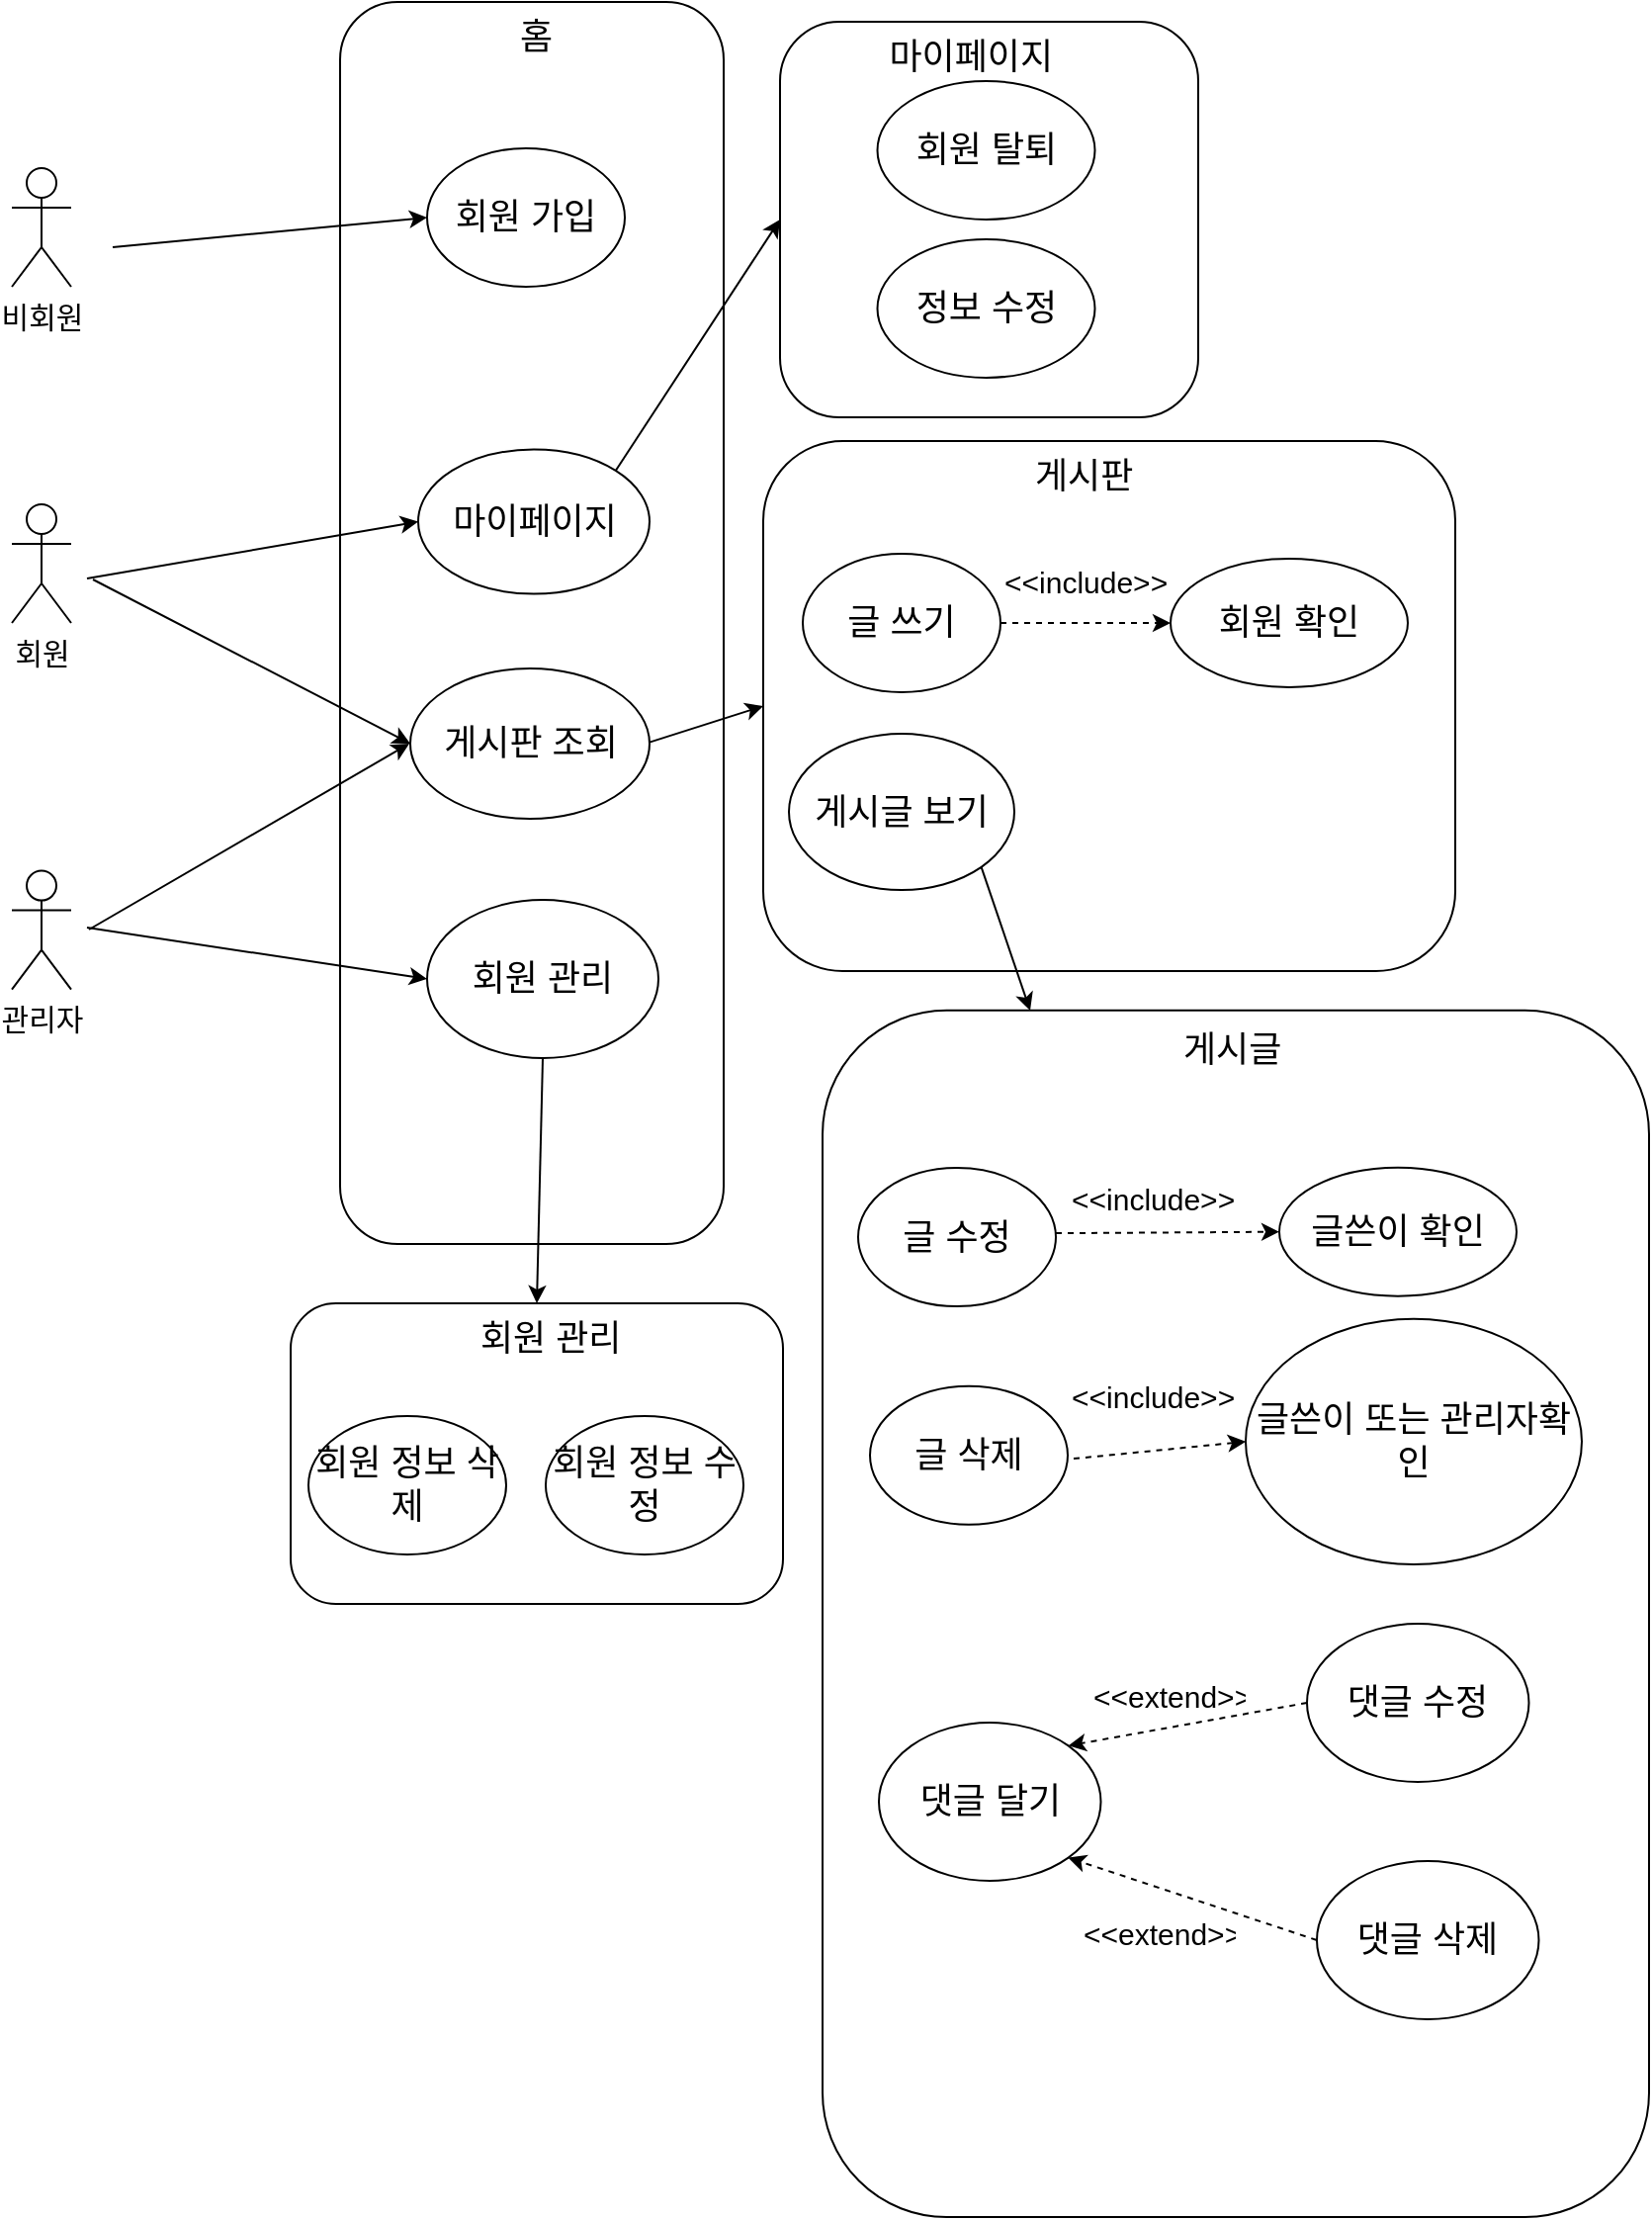 <mxfile version="14.9.0" type="device"><diagram id="GB9T--L_dNbWzZJ_5ozk" name="Page-1"><mxGraphModel dx="2031" dy="1134" grid="1" gridSize="10" guides="1" tooltips="1" connect="1" arrows="1" fold="1" page="1" pageScale="1" pageWidth="827" pageHeight="1169" math="0" shadow="0"><root><mxCell id="0"/><mxCell id="1" parent="0"/><mxCell id="w_QBrH9oaqjhXR-4YzXq-1" value="&lt;font style=&quot;font-size: 15px&quot;&gt;비회원&lt;/font&gt;" style="shape=umlActor;verticalLabelPosition=bottom;verticalAlign=top;html=1;outlineConnect=0;" vertex="1" parent="1"><mxGeometry x="60" y="283.996" width="30" height="60" as="geometry"/></mxCell><mxCell id="w_QBrH9oaqjhXR-4YzXq-2" value="&lt;font style=&quot;font-size: 15px&quot;&gt;회원&lt;/font&gt;" style="shape=umlActor;verticalLabelPosition=bottom;verticalAlign=top;html=1;outlineConnect=0;" vertex="1" parent="1"><mxGeometry x="60" y="453.996" width="30" height="60" as="geometry"/></mxCell><mxCell id="w_QBrH9oaqjhXR-4YzXq-3" value="&lt;font style=&quot;font-size: 15px&quot;&gt;관리자&lt;/font&gt;" style="shape=umlActor;verticalLabelPosition=bottom;verticalAlign=top;html=1;outlineConnect=0;" vertex="1" parent="1"><mxGeometry x="60" y="639.286" width="30" height="60" as="geometry"/></mxCell><mxCell id="w_QBrH9oaqjhXR-4YzXq-4" value="" style="rounded=1;whiteSpace=wrap;html=1;" vertex="1" parent="1"><mxGeometry x="226" y="200" width="194" height="628" as="geometry"/></mxCell><mxCell id="w_QBrH9oaqjhXR-4YzXq-5" value="홈" style="text;strokeColor=none;fillColor=none;align=left;verticalAlign=top;spacingLeft=4;spacingRight=4;overflow=hidden;rotatable=0;points=[[0,0.5],[1,0.5]];portConstraint=eastwest;fontSize=18;" vertex="1" parent="1"><mxGeometry x="311" y="200" width="35" height="40" as="geometry"/></mxCell><mxCell id="w_QBrH9oaqjhXR-4YzXq-6" value="" style="rounded=1;whiteSpace=wrap;html=1;" vertex="1" parent="1"><mxGeometry x="440" y="422" width="350" height="268" as="geometry"/></mxCell><mxCell id="w_QBrH9oaqjhXR-4YzXq-7" value="게시판" style="text;strokeColor=none;fillColor=none;align=left;verticalAlign=top;spacingLeft=4;spacingRight=4;overflow=hidden;rotatable=0;points=[[0,0.5],[1,0.5]];portConstraint=eastwest;fontSize=18;" vertex="1" parent="1"><mxGeometry x="571.5" y="421.996" width="65" height="40" as="geometry"/></mxCell><mxCell id="w_QBrH9oaqjhXR-4YzXq-8" value="" style="rounded=1;whiteSpace=wrap;html=1;" vertex="1" parent="1"><mxGeometry x="201" y="858" width="249" height="152" as="geometry"/></mxCell><mxCell id="w_QBrH9oaqjhXR-4YzXq-9" value="회원 관리" style="text;strokeColor=none;fillColor=none;align=left;verticalAlign=top;spacingLeft=4;spacingRight=4;overflow=hidden;rotatable=0;points=[[0,0.5],[1,0.5]];portConstraint=eastwest;fontSize=18;" vertex="1" parent="1"><mxGeometry x="291" y="858" width="96" height="38.71" as="geometry"/></mxCell><mxCell id="w_QBrH9oaqjhXR-4YzXq-10" value="" style="rounded=1;whiteSpace=wrap;html=1;" vertex="1" parent="1"><mxGeometry x="448.5" y="210" width="211.5" height="200" as="geometry"/></mxCell><mxCell id="w_QBrH9oaqjhXR-4YzXq-11" value="마이페이지" style="text;strokeColor=none;fillColor=none;align=left;verticalAlign=top;spacingLeft=4;spacingRight=4;overflow=hidden;rotatable=0;points=[[0,0.5],[1,0.5]];portConstraint=eastwest;fontSize=18;" vertex="1" parent="1"><mxGeometry x="497.75" y="210" width="113" height="38.71" as="geometry"/></mxCell><mxCell id="w_QBrH9oaqjhXR-4YzXq-12" value="" style="rounded=1;whiteSpace=wrap;html=1;" vertex="1" parent="1"><mxGeometry x="470" y="709.85" width="418" height="610.15" as="geometry"/></mxCell><mxCell id="w_QBrH9oaqjhXR-4YzXq-13" value="회원 가입" style="ellipse;whiteSpace=wrap;html=1;fontSize=18;" vertex="1" parent="1"><mxGeometry x="270" y="273.996" width="100" height="70" as="geometry"/></mxCell><mxCell id="w_QBrH9oaqjhXR-4YzXq-14" value="마이페이지" style="ellipse;whiteSpace=wrap;html=1;fontSize=18;" vertex="1" parent="1"><mxGeometry x="265.5" y="426.29" width="117" height="73" as="geometry"/></mxCell><mxCell id="w_QBrH9oaqjhXR-4YzXq-15" value="회원 관리" style="ellipse;whiteSpace=wrap;html=1;fontSize=18;" vertex="1" parent="1"><mxGeometry x="270" y="654" width="117" height="80" as="geometry"/></mxCell><mxCell id="w_QBrH9oaqjhXR-4YzXq-16" value="회원 정보 삭제" style="ellipse;whiteSpace=wrap;html=1;fontSize=18;" vertex="1" parent="1"><mxGeometry x="210" y="914.996" width="100" height="70" as="geometry"/></mxCell><mxCell id="w_QBrH9oaqjhXR-4YzXq-17" value="회원 정보 수정" style="ellipse;whiteSpace=wrap;html=1;fontSize=18;" vertex="1" parent="1"><mxGeometry x="330" y="914.996" width="100" height="70" as="geometry"/></mxCell><mxCell id="w_QBrH9oaqjhXR-4YzXq-18" value="게시판 조회" style="ellipse;whiteSpace=wrap;html=1;fontSize=18;" vertex="1" parent="1"><mxGeometry x="261.5" y="537" width="121" height="76" as="geometry"/></mxCell><mxCell id="w_QBrH9oaqjhXR-4YzXq-19" value="회원 탈퇴" style="ellipse;whiteSpace=wrap;html=1;fontSize=18;" vertex="1" parent="1"><mxGeometry x="497.75" y="239.996" width="110" height="70" as="geometry"/></mxCell><mxCell id="w_QBrH9oaqjhXR-4YzXq-20" value="정보 수정" style="ellipse;whiteSpace=wrap;html=1;fontSize=18;" vertex="1" parent="1"><mxGeometry x="497.75" y="319.996" width="110" height="70" as="geometry"/></mxCell><mxCell id="w_QBrH9oaqjhXR-4YzXq-21" value="글 쓰기" style="ellipse;whiteSpace=wrap;html=1;fontSize=18;" vertex="1" parent="1"><mxGeometry x="460" y="478.996" width="100" height="70" as="geometry"/></mxCell><mxCell id="w_QBrH9oaqjhXR-4YzXq-22" value="" style="endArrow=classic;html=1;entryX=0;entryY=0.5;entryDx=0;entryDy=0;" edge="1" parent="1" target="w_QBrH9oaqjhXR-4YzXq-13"><mxGeometry width="50" height="50" relative="1" as="geometry"><mxPoint x="111" y="324" as="sourcePoint"/><mxPoint x="161" y="274" as="targetPoint"/></mxGeometry></mxCell><mxCell id="w_QBrH9oaqjhXR-4YzXq-23" value="" style="endArrow=classic;html=1;entryX=0;entryY=0.5;entryDx=0;entryDy=0;" edge="1" parent="1" target="w_QBrH9oaqjhXR-4YzXq-14"><mxGeometry width="50" height="50" relative="1" as="geometry"><mxPoint x="98" y="491.5" as="sourcePoint"/><mxPoint x="257.0" y="476.496" as="targetPoint"/></mxGeometry></mxCell><mxCell id="w_QBrH9oaqjhXR-4YzXq-24" value="" style="endArrow=classic;html=1;entryX=0;entryY=0.5;entryDx=0;entryDy=0;" edge="1" parent="1" target="w_QBrH9oaqjhXR-4YzXq-18"><mxGeometry width="50" height="50" relative="1" as="geometry"><mxPoint x="101" y="492" as="sourcePoint"/><mxPoint x="264.5" y="474.29" as="targetPoint"/></mxGeometry></mxCell><mxCell id="w_QBrH9oaqjhXR-4YzXq-25" value="" style="endArrow=classic;html=1;entryX=0;entryY=0.5;entryDx=0;entryDy=0;" edge="1" parent="1" target="w_QBrH9oaqjhXR-4YzXq-15"><mxGeometry width="50" height="50" relative="1" as="geometry"><mxPoint x="98" y="668" as="sourcePoint"/><mxPoint x="261.5" y="639.29" as="targetPoint"/></mxGeometry></mxCell><mxCell id="w_QBrH9oaqjhXR-4YzXq-26" value="" style="endArrow=classic;html=1;" edge="1" parent="1"><mxGeometry width="50" height="50" relative="1" as="geometry"><mxPoint x="99" y="669" as="sourcePoint"/><mxPoint x="261" y="575" as="targetPoint"/></mxGeometry></mxCell><mxCell id="w_QBrH9oaqjhXR-4YzXq-27" value="" style="endArrow=classic;html=1;entryX=0;entryY=0.5;entryDx=0;entryDy=0;" edge="1" parent="1" target="w_QBrH9oaqjhXR-4YzXq-6"><mxGeometry width="50" height="50" relative="1" as="geometry"><mxPoint x="382.5" y="574.29" as="sourcePoint"/><mxPoint x="543.0" y="657.29" as="targetPoint"/></mxGeometry></mxCell><mxCell id="w_QBrH9oaqjhXR-4YzXq-28" value="회원 확인" style="ellipse;whiteSpace=wrap;html=1;fontSize=18;" vertex="1" parent="1"><mxGeometry x="646" y="481.496" width="120" height="65" as="geometry"/></mxCell><mxCell id="w_QBrH9oaqjhXR-4YzXq-29" value="" style="endArrow=classic;html=1;fontSize=18;dashed=1;entryX=0;entryY=0.5;entryDx=0;entryDy=0;exitX=1;exitY=0.5;exitDx=0;exitDy=0;" edge="1" parent="1" source="w_QBrH9oaqjhXR-4YzXq-21" target="w_QBrH9oaqjhXR-4YzXq-28"><mxGeometry width="50" height="50" relative="1" as="geometry"><mxPoint x="550" y="509.906" as="sourcePoint"/><mxPoint x="658.909" y="469.998" as="targetPoint"/></mxGeometry></mxCell><mxCell id="w_QBrH9oaqjhXR-4YzXq-30" value="" style="endArrow=classic;html=1;fontSize=18;dashed=1;entryX=0;entryY=0.5;entryDx=0;entryDy=0;" edge="1" parent="1" target="w_QBrH9oaqjhXR-4YzXq-34"><mxGeometry width="50" height="50" relative="1" as="geometry"><mxPoint x="588" y="822.56" as="sourcePoint"/><mxPoint x="691" y="886.056" as="targetPoint"/></mxGeometry></mxCell><mxCell id="w_QBrH9oaqjhXR-4YzXq-31" value="" style="endArrow=classic;html=1;fontSize=18;dashed=1;entryX=0;entryY=0.5;entryDx=0;entryDy=0;" edge="1" parent="1" target="w_QBrH9oaqjhXR-4YzXq-43"><mxGeometry width="50" height="50" relative="1" as="geometry"><mxPoint x="597" y="936.56" as="sourcePoint"/><mxPoint x="691" y="886.056" as="targetPoint"/></mxGeometry></mxCell><mxCell id="w_QBrH9oaqjhXR-4YzXq-32" value="&lt;&lt;include&gt;&gt;" style="text;strokeColor=none;fillColor=none;align=left;verticalAlign=top;spacingLeft=4;spacingRight=4;overflow=hidden;rotatable=0;points=[[0,0.5],[1,0.5]];portConstraint=eastwest;fontSize=15;" vertex="1" parent="1"><mxGeometry x="556" y="478" width="104" height="36" as="geometry"/></mxCell><mxCell id="w_QBrH9oaqjhXR-4YzXq-33" value="" style="endArrow=classic;html=1;entryX=0.5;entryY=0;entryDx=0;entryDy=0;exitX=0.5;exitY=1;exitDx=0;exitDy=0;" edge="1" parent="1" source="w_QBrH9oaqjhXR-4YzXq-15" target="w_QBrH9oaqjhXR-4YzXq-8"><mxGeometry width="50" height="50" relative="1" as="geometry"><mxPoint x="365" y="718" as="sourcePoint"/><mxPoint x="518.5" y="815" as="targetPoint"/></mxGeometry></mxCell><mxCell id="w_QBrH9oaqjhXR-4YzXq-34" value="글쓴이 확인" style="ellipse;whiteSpace=wrap;html=1;fontSize=18;" vertex="1" parent="1"><mxGeometry x="701" y="789.346" width="120" height="65" as="geometry"/></mxCell><mxCell id="w_QBrH9oaqjhXR-4YzXq-35" value="&lt;&lt;include&gt;&gt;" style="text;strokeColor=none;fillColor=none;align=left;verticalAlign=top;spacingLeft=4;spacingRight=4;overflow=hidden;rotatable=0;points=[[0,0.5],[1,0.5]];portConstraint=eastwest;fontSize=15;" vertex="1" parent="1"><mxGeometry x="590" y="790" width="99" height="32.85" as="geometry"/></mxCell><mxCell id="w_QBrH9oaqjhXR-4YzXq-36" value="&lt;&lt;include&gt;&gt;" style="text;strokeColor=none;fillColor=none;align=left;verticalAlign=top;spacingLeft=4;spacingRight=4;overflow=hidden;rotatable=0;points=[[0,0.5],[1,0.5]];portConstraint=eastwest;fontSize=15;" vertex="1" parent="1"><mxGeometry x="590" y="890" width="94" height="39.85" as="geometry"/></mxCell><mxCell id="w_QBrH9oaqjhXR-4YzXq-37" value="게시글 보기" style="ellipse;whiteSpace=wrap;html=1;fontSize=18;" vertex="1" parent="1"><mxGeometry x="453" y="570" width="114" height="79" as="geometry"/></mxCell><mxCell id="w_QBrH9oaqjhXR-4YzXq-38" value="" style="endArrow=classic;html=1;exitX=1;exitY=0;exitDx=0;exitDy=0;entryX=0;entryY=0.5;entryDx=0;entryDy=0;" edge="1" parent="1" source="w_QBrH9oaqjhXR-4YzXq-14" target="w_QBrH9oaqjhXR-4YzXq-10"><mxGeometry width="50" height="50" relative="1" as="geometry"><mxPoint x="385" y="464.29" as="sourcePoint"/><mxPoint x="547" y="370.29" as="targetPoint"/></mxGeometry></mxCell><mxCell id="w_QBrH9oaqjhXR-4YzXq-39" value="" style="endArrow=classic;html=1;exitX=1;exitY=1;exitDx=0;exitDy=0;" edge="1" parent="1" source="w_QBrH9oaqjhXR-4YzXq-37"><mxGeometry width="50" height="50" relative="1" as="geometry"><mxPoint x="842.0" y="718" as="sourcePoint"/><mxPoint x="575" y="710" as="targetPoint"/></mxGeometry></mxCell><mxCell id="w_QBrH9oaqjhXR-4YzXq-40" value="글 삭제" style="ellipse;whiteSpace=wrap;html=1;fontSize=18;" vertex="1" parent="1"><mxGeometry x="494" y="899.846" width="100" height="70" as="geometry"/></mxCell><mxCell id="w_QBrH9oaqjhXR-4YzXq-41" value="글 수정" style="ellipse;whiteSpace=wrap;html=1;fontSize=18;" vertex="1" parent="1"><mxGeometry x="488" y="789.556" width="100" height="70" as="geometry"/></mxCell><mxCell id="w_QBrH9oaqjhXR-4YzXq-42" value="게시글" style="text;strokeColor=none;fillColor=none;align=left;verticalAlign=top;spacingLeft=4;spacingRight=4;overflow=hidden;rotatable=0;points=[[0,0.5],[1,0.5]];portConstraint=eastwest;fontSize=18;" vertex="1" parent="1"><mxGeometry x="646.5" y="711.846" width="65" height="40" as="geometry"/></mxCell><mxCell id="w_QBrH9oaqjhXR-4YzXq-43" value="글쓴이 또는 관리자확인" style="ellipse;whiteSpace=wrap;html=1;fontSize=18;" vertex="1" parent="1"><mxGeometry x="684" y="865.85" width="170" height="124.15" as="geometry"/></mxCell><mxCell id="w_QBrH9oaqjhXR-4YzXq-44" value="댓글 달기" style="ellipse;whiteSpace=wrap;html=1;fontSize=18;" vertex="1" parent="1"><mxGeometry x="498.5" y="1070" width="112.25" height="80" as="geometry"/></mxCell><mxCell id="w_QBrH9oaqjhXR-4YzXq-46" value="댓글 수정" style="ellipse;whiteSpace=wrap;html=1;fontSize=18;" vertex="1" parent="1"><mxGeometry x="715" y="1020" width="112.25" height="80" as="geometry"/></mxCell><mxCell id="w_QBrH9oaqjhXR-4YzXq-47" value="댓글 삭제" style="ellipse;whiteSpace=wrap;html=1;fontSize=18;" vertex="1" parent="1"><mxGeometry x="720" y="1140" width="112.25" height="80" as="geometry"/></mxCell><mxCell id="w_QBrH9oaqjhXR-4YzXq-58" value="" style="endArrow=classic;html=1;fontSize=18;dashed=1;entryX=1;entryY=1;entryDx=0;entryDy=0;exitX=0;exitY=0.5;exitDx=0;exitDy=0;" edge="1" parent="1" source="w_QBrH9oaqjhXR-4YzXq-47" target="w_QBrH9oaqjhXR-4YzXq-44"><mxGeometry width="50" height="50" relative="1" as="geometry"><mxPoint x="610.75" y="1158.64" as="sourcePoint"/><mxPoint x="697.75" y="1150.005" as="targetPoint"/></mxGeometry></mxCell><mxCell id="w_QBrH9oaqjhXR-4YzXq-59" value="" style="endArrow=classic;html=1;fontSize=18;dashed=1;entryX=1;entryY=0;entryDx=0;entryDy=0;exitX=0;exitY=0.5;exitDx=0;exitDy=0;" edge="1" parent="1" source="w_QBrH9oaqjhXR-4YzXq-46" target="w_QBrH9oaqjhXR-4YzXq-44"><mxGeometry width="50" height="50" relative="1" as="geometry"><mxPoint x="620" y="1078.64" as="sourcePoint"/><mxPoint x="707.0" y="1070.005" as="targetPoint"/></mxGeometry></mxCell><mxCell id="w_QBrH9oaqjhXR-4YzXq-60" value="&lt;&lt;extend&gt;&gt;" style="text;strokeColor=none;fillColor=none;align=left;verticalAlign=top;spacingLeft=4;spacingRight=4;overflow=hidden;rotatable=0;points=[[0,0.5],[1,0.5]];portConstraint=eastwest;fontSize=15;" vertex="1" parent="1"><mxGeometry x="601" y="1041.5" width="88" height="37" as="geometry"/></mxCell><mxCell id="w_QBrH9oaqjhXR-4YzXq-61" value="&lt;&lt;extend&gt;&gt;" style="text;strokeColor=none;fillColor=none;align=left;verticalAlign=top;spacingLeft=4;spacingRight=4;overflow=hidden;rotatable=0;points=[[0,0.5],[1,0.5]];portConstraint=eastwest;fontSize=15;" vertex="1" parent="1"><mxGeometry x="596" y="1161.5" width="88" height="37" as="geometry"/></mxCell></root></mxGraphModel></diagram></mxfile>
